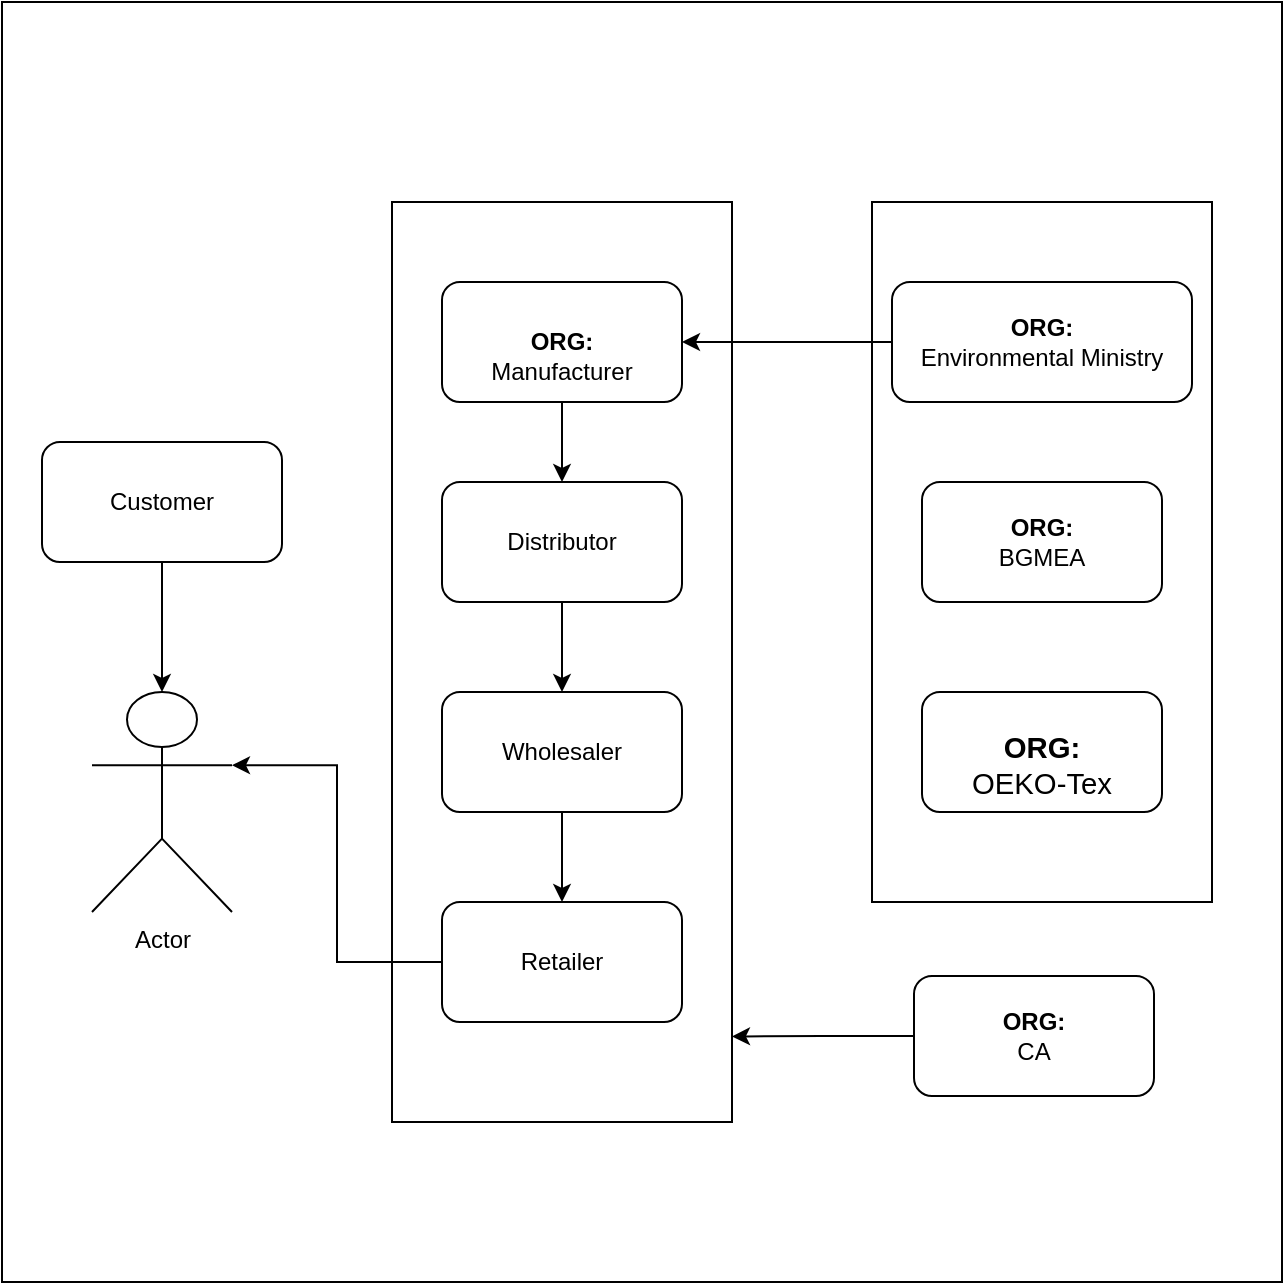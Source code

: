 <mxfile version="14.9.3" type="github">
  <diagram id="nyc8CcE3VBW-ksizGGCl" name="Page-1">
    <mxGraphModel dx="1038" dy="536" grid="1" gridSize="10" guides="1" tooltips="1" connect="1" arrows="1" fold="1" page="1" pageScale="1" pageWidth="1169" pageHeight="827" math="0" shadow="0">
      <root>
        <mxCell id="0" />
        <mxCell id="1" parent="0" />
        <mxCell id="W-i-yvNPWZxT3VkV_J3g-30" value="" style="whiteSpace=wrap;html=1;aspect=fixed;" parent="1" vertex="1">
          <mxGeometry x="264" y="93" width="640" height="640" as="geometry" />
        </mxCell>
        <mxCell id="W-i-yvNPWZxT3VkV_J3g-11" value="" style="rounded=0;whiteSpace=wrap;html=1;" parent="1" vertex="1">
          <mxGeometry x="459" y="193" width="170" height="460" as="geometry" />
        </mxCell>
        <mxCell id="W-i-yvNPWZxT3VkV_J3g-1" value="Actor" style="shape=umlActor;verticalLabelPosition=bottom;verticalAlign=top;html=1;outlineConnect=0;" parent="1" vertex="1">
          <mxGeometry x="309" y="438" width="70" height="110" as="geometry" />
        </mxCell>
        <mxCell id="W-i-yvNPWZxT3VkV_J3g-13" style="edgeStyle=orthogonalEdgeStyle;rounded=0;orthogonalLoop=1;jettySize=auto;html=1;exitX=0.5;exitY=1;exitDx=0;exitDy=0;" parent="1" source="W-i-yvNPWZxT3VkV_J3g-3" target="W-i-yvNPWZxT3VkV_J3g-1" edge="1">
          <mxGeometry relative="1" as="geometry" />
        </mxCell>
        <mxCell id="W-i-yvNPWZxT3VkV_J3g-3" value="Customer" style="rounded=1;whiteSpace=wrap;html=1;" parent="1" vertex="1">
          <mxGeometry x="284" y="313" width="120" height="60" as="geometry" />
        </mxCell>
        <mxCell id="W-i-yvNPWZxT3VkV_J3g-16" style="edgeStyle=orthogonalEdgeStyle;rounded=0;orthogonalLoop=1;jettySize=auto;html=1;" parent="1" source="W-i-yvNPWZxT3VkV_J3g-5" target="W-i-yvNPWZxT3VkV_J3g-7" edge="1">
          <mxGeometry relative="1" as="geometry" />
        </mxCell>
        <mxCell id="W-i-yvNPWZxT3VkV_J3g-5" value="&lt;b&gt;&lt;/b&gt;&lt;div&gt;Distributor&lt;/div&gt;" style="rounded=1;whiteSpace=wrap;html=1;" parent="1" vertex="1">
          <mxGeometry x="484" y="333" width="120" height="60" as="geometry" />
        </mxCell>
        <mxCell id="W-i-yvNPWZxT3VkV_J3g-17" style="edgeStyle=orthogonalEdgeStyle;rounded=0;orthogonalLoop=1;jettySize=auto;html=1;entryX=0.5;entryY=0;entryDx=0;entryDy=0;" parent="1" source="W-i-yvNPWZxT3VkV_J3g-7" target="W-i-yvNPWZxT3VkV_J3g-9" edge="1">
          <mxGeometry relative="1" as="geometry" />
        </mxCell>
        <mxCell id="W-i-yvNPWZxT3VkV_J3g-7" value="&lt;b&gt;&lt;/b&gt;&lt;div&gt;Wholesaler&lt;/div&gt;" style="rounded=1;whiteSpace=wrap;html=1;" parent="1" vertex="1">
          <mxGeometry x="484" y="438" width="120" height="60" as="geometry" />
        </mxCell>
        <mxCell id="W-i-yvNPWZxT3VkV_J3g-29" style="edgeStyle=orthogonalEdgeStyle;rounded=0;orthogonalLoop=1;jettySize=auto;html=1;entryX=1;entryY=0.333;entryDx=0;entryDy=0;entryPerimeter=0;" parent="1" source="W-i-yvNPWZxT3VkV_J3g-9" target="W-i-yvNPWZxT3VkV_J3g-1" edge="1">
          <mxGeometry relative="1" as="geometry" />
        </mxCell>
        <mxCell id="W-i-yvNPWZxT3VkV_J3g-9" value="&lt;b&gt;&lt;/b&gt;&lt;div&gt;Retailer&lt;/div&gt;" style="rounded=1;whiteSpace=wrap;html=1;" parent="1" vertex="1">
          <mxGeometry x="484" y="543" width="120" height="60" as="geometry" />
        </mxCell>
        <mxCell id="W-i-yvNPWZxT3VkV_J3g-15" style="edgeStyle=orthogonalEdgeStyle;rounded=0;orthogonalLoop=1;jettySize=auto;html=1;entryX=0.5;entryY=0;entryDx=0;entryDy=0;" parent="1" source="W-i-yvNPWZxT3VkV_J3g-10" target="W-i-yvNPWZxT3VkV_J3g-5" edge="1">
          <mxGeometry relative="1" as="geometry" />
        </mxCell>
        <mxCell id="W-i-yvNPWZxT3VkV_J3g-10" value="&lt;br&gt;&lt;b&gt;ORG:&lt;/b&gt;&lt;br&gt;&lt;div&gt;Manufacturer&lt;/div&gt;" style="rounded=1;whiteSpace=wrap;html=1;" parent="1" vertex="1">
          <mxGeometry x="484" y="233" width="120" height="60" as="geometry" />
        </mxCell>
        <mxCell id="uzHIryFX7aYIWIBMxZZC-3" style="edgeStyle=orthogonalEdgeStyle;rounded=0;orthogonalLoop=1;jettySize=auto;html=1;entryX=1;entryY=0.907;entryDx=0;entryDy=0;entryPerimeter=0;" edge="1" parent="1" source="W-i-yvNPWZxT3VkV_J3g-18" target="W-i-yvNPWZxT3VkV_J3g-11">
          <mxGeometry relative="1" as="geometry" />
        </mxCell>
        <mxCell id="W-i-yvNPWZxT3VkV_J3g-18" value="&lt;b&gt;ORG:&lt;/b&gt;&lt;div&gt;CA&lt;/div&gt;" style="rounded=1;whiteSpace=wrap;html=1;" parent="1" vertex="1">
          <mxGeometry x="720" y="580" width="120" height="60" as="geometry" />
        </mxCell>
        <mxCell id="W-i-yvNPWZxT3VkV_J3g-23" value="" style="rounded=0;whiteSpace=wrap;html=1;" parent="1" vertex="1">
          <mxGeometry x="699" y="193" width="170" height="350" as="geometry" />
        </mxCell>
        <mxCell id="W-i-yvNPWZxT3VkV_J3g-24" value="&lt;b&gt;ORG:&lt;/b&gt;&lt;div&gt;BGMEA&lt;/div&gt;" style="rounded=1;whiteSpace=wrap;html=1;" parent="1" vertex="1">
          <mxGeometry x="724" y="333" width="120" height="60" as="geometry" />
        </mxCell>
        <mxCell id="W-i-yvNPWZxT3VkV_J3g-25" value="&lt;div&gt;&lt;br&gt;&lt;font style=&quot;font-size: 11px&quot;&gt;&lt;span style=&quot;font-size: 11pt ; font-family: &amp;#34;arial&amp;#34; ; color: rgb(0 , 0 , 0) ; background-color: transparent ; font-weight: 400 ; font-style: normal ; font-variant: normal ; text-decoration: none ; vertical-align: baseline&quot; id=&quot;docs-internal-guid-c25ce7b1-7fff-9b05-69a6-002211a3fff1&quot;&gt;&lt;b&gt;ORG:&lt;/b&gt;&lt;/span&gt;&lt;/font&gt;&lt;/div&gt;&lt;div&gt;&lt;font style=&quot;font-size: 11px&quot;&gt;&lt;span style=&quot;font-size: 11pt ; font-family: &amp;#34;arial&amp;#34; ; color: rgb(0 , 0 , 0) ; background-color: transparent ; font-weight: 400 ; font-style: normal ; font-variant: normal ; text-decoration: none ; vertical-align: baseline&quot; id=&quot;docs-internal-guid-c25ce7b1-7fff-9b05-69a6-002211a3fff1&quot;&gt;OEKO-Tex&lt;/span&gt;&lt;/font&gt;&lt;/div&gt;" style="rounded=1;whiteSpace=wrap;html=1;" parent="1" vertex="1">
          <mxGeometry x="724" y="438" width="120" height="60" as="geometry" />
        </mxCell>
        <mxCell id="uzHIryFX7aYIWIBMxZZC-1" value="" style="edgeStyle=orthogonalEdgeStyle;rounded=0;orthogonalLoop=1;jettySize=auto;html=1;" edge="1" parent="1" source="W-i-yvNPWZxT3VkV_J3g-27" target="W-i-yvNPWZxT3VkV_J3g-10">
          <mxGeometry relative="1" as="geometry" />
        </mxCell>
        <mxCell id="W-i-yvNPWZxT3VkV_J3g-27" value="&lt;b&gt;ORG:&lt;/b&gt;&lt;div&gt;Environmental Ministry&lt;/div&gt;" style="rounded=1;whiteSpace=wrap;html=1;" parent="1" vertex="1">
          <mxGeometry x="709" y="233" width="150" height="60" as="geometry" />
        </mxCell>
      </root>
    </mxGraphModel>
  </diagram>
</mxfile>
